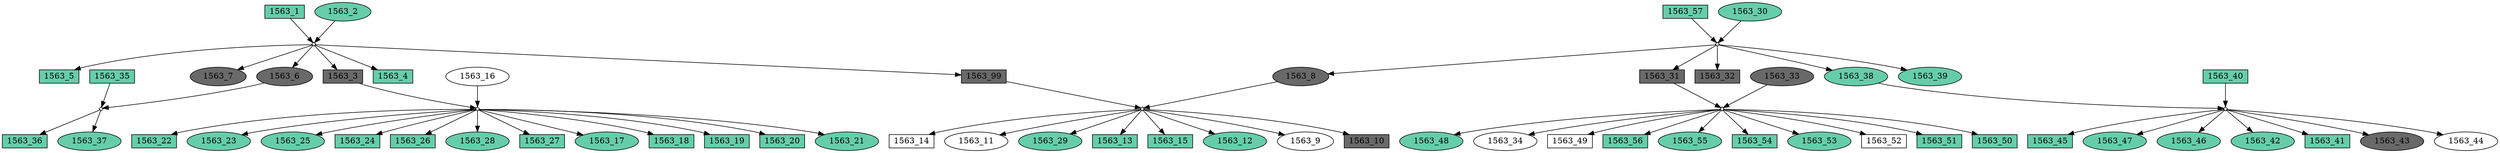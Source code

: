 digraph {
	"1563_4" [shape=box fillcolor=aquamarine3 fontcolor=black height=0.3 regular=0 shape=box style=filled width=0.5]
	"1563_1x1563_2" -> "1563_4"
	"1563_44" [shape=box fillcolor=white fontcolor=black height=0.3 regular=0 shape=ellipse style=filled width=0.5]
	"1563_40x1563_38" -> "1563_44"
	"1563_1" [shape=box fillcolor=aquamarine3 fontcolor=black height=0.3 regular=0 shape=box style=filled width=0.5]
	"1563_1" -> "1563_1x1563_2"
	"1563_2" [shape=box fillcolor=aquamarine3 fontcolor=black height=0.3 regular=0 shape=ellipse style=filled width=0.5]
	"1563_2" -> "1563_1x1563_2"
	"1563_5" [shape=box fillcolor=aquamarine3 fontcolor=black height=0.3 regular=0 shape=box style=filled width=0.5]
	"1563_1x1563_2" -> "1563_5"
	"1563_29" [shape=box fillcolor=aquamarine3 fontcolor=black height=0.3 regular=0 shape=ellipse style=filled width=0.5]
	"1563_99x1563_8" -> "1563_29"
	"1563_13" [shape=box fillcolor=aquamarine3 fontcolor=black height=0.3 regular=0 shape=box style=filled width=0.5]
	"1563_99x1563_8" -> "1563_13"
	"1563_15" [shape=box fillcolor=aquamarine3 fontcolor=black height=0.3 regular=0 shape=box style=filled width=0.5]
	"1563_99x1563_8" -> "1563_15"
	"1563_49" [shape=box fillcolor=white fontcolor=black height=0.3 regular=0 shape=box style=filled width=0.5]
	"1563_31x1563_33" -> "1563_49"
	"1563_17" [shape=box fillcolor=aquamarine3 fontcolor=black height=0.3 regular=0 shape=ellipse style=filled width=0.5]
	"1563_3x1563_16" -> "1563_17"
	"1563_18" [shape=box fillcolor=aquamarine3 fontcolor=black height=0.3 regular=0 shape=box style=filled width=0.5]
	"1563_3x1563_16" -> "1563_18"
	"1563_19" [shape=box fillcolor=aquamarine3 fontcolor=black height=0.3 regular=0 shape=box style=filled width=0.5]
	"1563_3x1563_16" -> "1563_19"
	"1563_20" [shape=box fillcolor=aquamarine3 fontcolor=black height=0.3 regular=0 shape=box style=filled width=0.5]
	"1563_3x1563_16" -> "1563_20"
	"1563_21" [shape=box fillcolor=aquamarine3 fontcolor=black height=0.3 regular=0 shape=ellipse style=filled width=0.5]
	"1563_3x1563_16" -> "1563_21"
	"1563_12" [shape=box fillcolor=aquamarine3 fontcolor=black height=0.3 regular=0 shape=ellipse style=filled width=0.5]
	"1563_99x1563_8" -> "1563_12"
	"1563_6" [shape=box fillcolor=dimgrey fontcolor=black height=0.3 regular=0 shape=ellipse style=filled width=0.5]
	"1563_1x1563_2" -> "1563_6"
	"1563_6" -> "1563_35x1563_6"
	"1563_45" [shape=box fillcolor=aquamarine3 fontcolor=black height=0.3 regular=0 shape=box style=filled width=0.5]
	"1563_40x1563_38" -> "1563_45"
	"1563_7" [shape=box fillcolor=dimgrey fontcolor=black height=0.3 regular=0 shape=ellipse style=filled width=0.5]
	"1563_1x1563_2" -> "1563_7"
	"1563_33" [shape=box fillcolor=dimgrey fontcolor=black height=0.3 regular=0 shape=ellipse style=filled width=0.5]
	"1563_33" -> "1563_31x1563_33"
	"1563_9" [shape=box fillcolor=white fontcolor=black height=0.3 regular=0 shape=ellipse style=filled width=0.5]
	"1563_99x1563_8" -> "1563_9"
	"1563_10" [shape=box fillcolor=dimgrey fontcolor=black height=0.3 regular=0 shape=box style=filled width=0.5]
	"1563_99x1563_8" -> "1563_10"
	"1563_22" [shape=box fillcolor=aquamarine3 fontcolor=black height=0.3 regular=0 shape=box style=filled width=0.5]
	"1563_3x1563_16" -> "1563_22"
	"1563_31" [shape=box fillcolor=dimgrey fontcolor=black height=0.3 regular=0 shape=box style=filled width=0.5]
	"1563_57x1563_30" -> "1563_31"
	"1563_31" -> "1563_31x1563_33"
	"1563_56" [shape=box fillcolor=aquamarine3 fontcolor=black height=0.3 regular=0 shape=box style=filled width=0.5]
	"1563_31x1563_33" -> "1563_56"
	"1563_55" [shape=box fillcolor=aquamarine3 fontcolor=black height=0.3 regular=0 shape=ellipse style=filled width=0.5]
	"1563_31x1563_33" -> "1563_55"
	"1563_54" [shape=box fillcolor=aquamarine3 fontcolor=black height=0.3 regular=0 shape=box style=filled width=0.5]
	"1563_31x1563_33" -> "1563_54"
	"1563_53" [shape=box fillcolor=aquamarine3 fontcolor=black height=0.3 regular=0 shape=ellipse style=filled width=0.5]
	"1563_31x1563_33" -> "1563_53"
	"1563_52" [shape=box fillcolor=white fontcolor=black height=0.3 regular=0 shape=box style=filled width=0.5]
	"1563_31x1563_33" -> "1563_52"
	"1563_51" [shape=box fillcolor=aquamarine3 fontcolor=black height=0.3 regular=0 shape=box style=filled width=0.5]
	"1563_31x1563_33" -> "1563_51"
	"1563_50" [shape=box fillcolor=aquamarine3 fontcolor=black height=0.3 regular=0 shape=box style=filled width=0.5]
	"1563_31x1563_33" -> "1563_50"
	"1563_48" [shape=box fillcolor=aquamarine3 fontcolor=black height=0.3 regular=0 shape=ellipse style=filled width=0.5]
	"1563_31x1563_33" -> "1563_48"
	"1563_47" [shape=box fillcolor=aquamarine3 fontcolor=black height=0.3 regular=0 shape=ellipse style=filled width=0.5]
	"1563_40x1563_38" -> "1563_47"
	"1563_46" [shape=box fillcolor=aquamarine3 fontcolor=black height=0.3 regular=0 shape=ellipse style=filled width=0.5]
	"1563_40x1563_38" -> "1563_46"
	"1563_42" [shape=box fillcolor=aquamarine3 fontcolor=black height=0.3 regular=0 shape=ellipse style=filled width=0.5]
	"1563_40x1563_38" -> "1563_42"
	"1563_41" [shape=box fillcolor=aquamarine3 fontcolor=black height=0.3 regular=0 shape=box style=filled width=0.5]
	"1563_40x1563_38" -> "1563_41"
	"1563_32" [shape=box fillcolor=dimgrey fontcolor=black height=0.3 regular=0 shape=box style=filled width=0.5]
	"1563_57x1563_30" -> "1563_32"
	"1563_23" [shape=box fillcolor=aquamarine3 fontcolor=black height=0.3 regular=0 shape=ellipse style=filled width=0.5]
	"1563_3x1563_16" -> "1563_23"
	"1563_99" [shape=box fillcolor=dimgrey fontcolor=black height=0.3 regular=0 shape=box style=filled width=0.5]
	"1563_1x1563_2" -> "1563_99"
	"1563_99" -> "1563_99x1563_8"
	"1563_25" [shape=box fillcolor=aquamarine3 fontcolor=black height=0.3 regular=0 shape=ellipse style=filled width=0.5]
	"1563_3x1563_16" -> "1563_25"
	"1563_3" [shape=box fillcolor=dimgrey fontcolor=black height=0.3 regular=0 shape=box style=filled width=0.5]
	"1563_1x1563_2" -> "1563_3"
	"1563_3" -> "1563_3x1563_16"
	"1563_16" [shape=box fillcolor=white fontcolor=black height=0.3 regular=0 shape=ellipse style=filled width=0.5]
	"1563_16" -> "1563_3x1563_16"
	"1563_57" [shape=box fillcolor=aquamarine3 fontcolor=black height=0.3 regular=0 shape=box style=filled width=0.5]
	"1563_57" -> "1563_57x1563_30"
	"1563_30" [shape=box fillcolor=aquamarine3 fontcolor=black height=0.3 regular=0 shape=ellipse style=filled width=0.5]
	"1563_30" -> "1563_57x1563_30"
	"1563_14" [shape=box fillcolor=white fontcolor=black height=0.3 regular=0 shape=box style=filled width=0.5]
	"1563_99x1563_8" -> "1563_14"
	"1563_34" [shape=box fillcolor=white fontcolor=black height=0.3 regular=0 shape=ellipse style=filled width=0.5]
	"1563_31x1563_33" -> "1563_34"
	"1563_35" [shape=box fillcolor=aquamarine3 fontcolor=black height=0.3 regular=0 shape=box style=filled width=0.5]
	"1563_35" -> "1563_35x1563_6"
	"1563_36" [shape=box fillcolor=aquamarine3 fontcolor=black height=0.3 regular=0 shape=box style=filled width=0.5]
	"1563_35x1563_6" -> "1563_36"
	"1563_37" [shape=box fillcolor=aquamarine3 fontcolor=black height=0.3 regular=0 shape=ellipse style=filled width=0.5]
	"1563_35x1563_6" -> "1563_37"
	"1563_38" [shape=box fillcolor=aquamarine3 fontcolor=black height=0.3 regular=0 shape=ellipse style=filled width=0.5]
	"1563_57x1563_30" -> "1563_38"
	"1563_38" -> "1563_40x1563_38"
	"1563_24" [shape=box fillcolor=aquamarine3 fontcolor=black height=0.3 regular=0 shape=box style=filled width=0.5]
	"1563_3x1563_16" -> "1563_24"
	"1563_39" [shape=box fillcolor=aquamarine3 fontcolor=black height=0.3 regular=0 shape=ellipse style=filled width=0.5]
	"1563_57x1563_30" -> "1563_39"
	"1563_8" [shape=box fillcolor=dimgrey fontcolor=black height=0.3 regular=0 shape=ellipse style=filled width=0.5]
	"1563_57x1563_30" -> "1563_8"
	"1563_8" -> "1563_99x1563_8"
	"1563_11" [shape=box fillcolor=white fontcolor=black height=0.3 regular=0 shape=ellipse style=filled width=0.5]
	"1563_99x1563_8" -> "1563_11"
	"1563_43" [shape=box fillcolor=dimgrey fontcolor=black height=0.3 regular=0 shape=ellipse style=filled width=0.5]
	"1563_40x1563_38" -> "1563_43"
	"1563_26" [shape=box fillcolor=aquamarine3 fontcolor=black height=0.3 regular=0 shape=box style=filled width=0.5]
	"1563_3x1563_16" -> "1563_26"
	"1563_40" [shape=box fillcolor=aquamarine3 fontcolor=black height=0.3 regular=0 shape=box style=filled width=0.5]
	"1563_40" -> "1563_40x1563_38"
	"1563_28" [shape=box fillcolor=aquamarine3 fontcolor=black height=0.3 regular=0 shape=ellipse style=filled width=0.5]
	"1563_3x1563_16" -> "1563_28"
	"1563_27" [shape=box fillcolor=aquamarine3 fontcolor=black height=0.3 regular=0 shape=box style=filled width=0.5]
	"1563_3x1563_16" -> "1563_27"
	"1563_99x1563_8" [label="" height=.1 shape=diamond width=.1]
	"1563_57x1563_30" [label="" height=.1 shape=diamond width=.1]
	"1563_31x1563_33" [label="" height=.1 shape=diamond width=.1]
	"1563_1x1563_2" [label="" height=.1 shape=diamond width=.1]
	"1563_35x1563_6" [label="" height=.1 shape=diamond width=.1]
	"1563_40x1563_38" [label="" height=.1 shape=diamond width=.1]
	"1563_3x1563_16" [label="" height=.1 shape=diamond width=.1]
}
